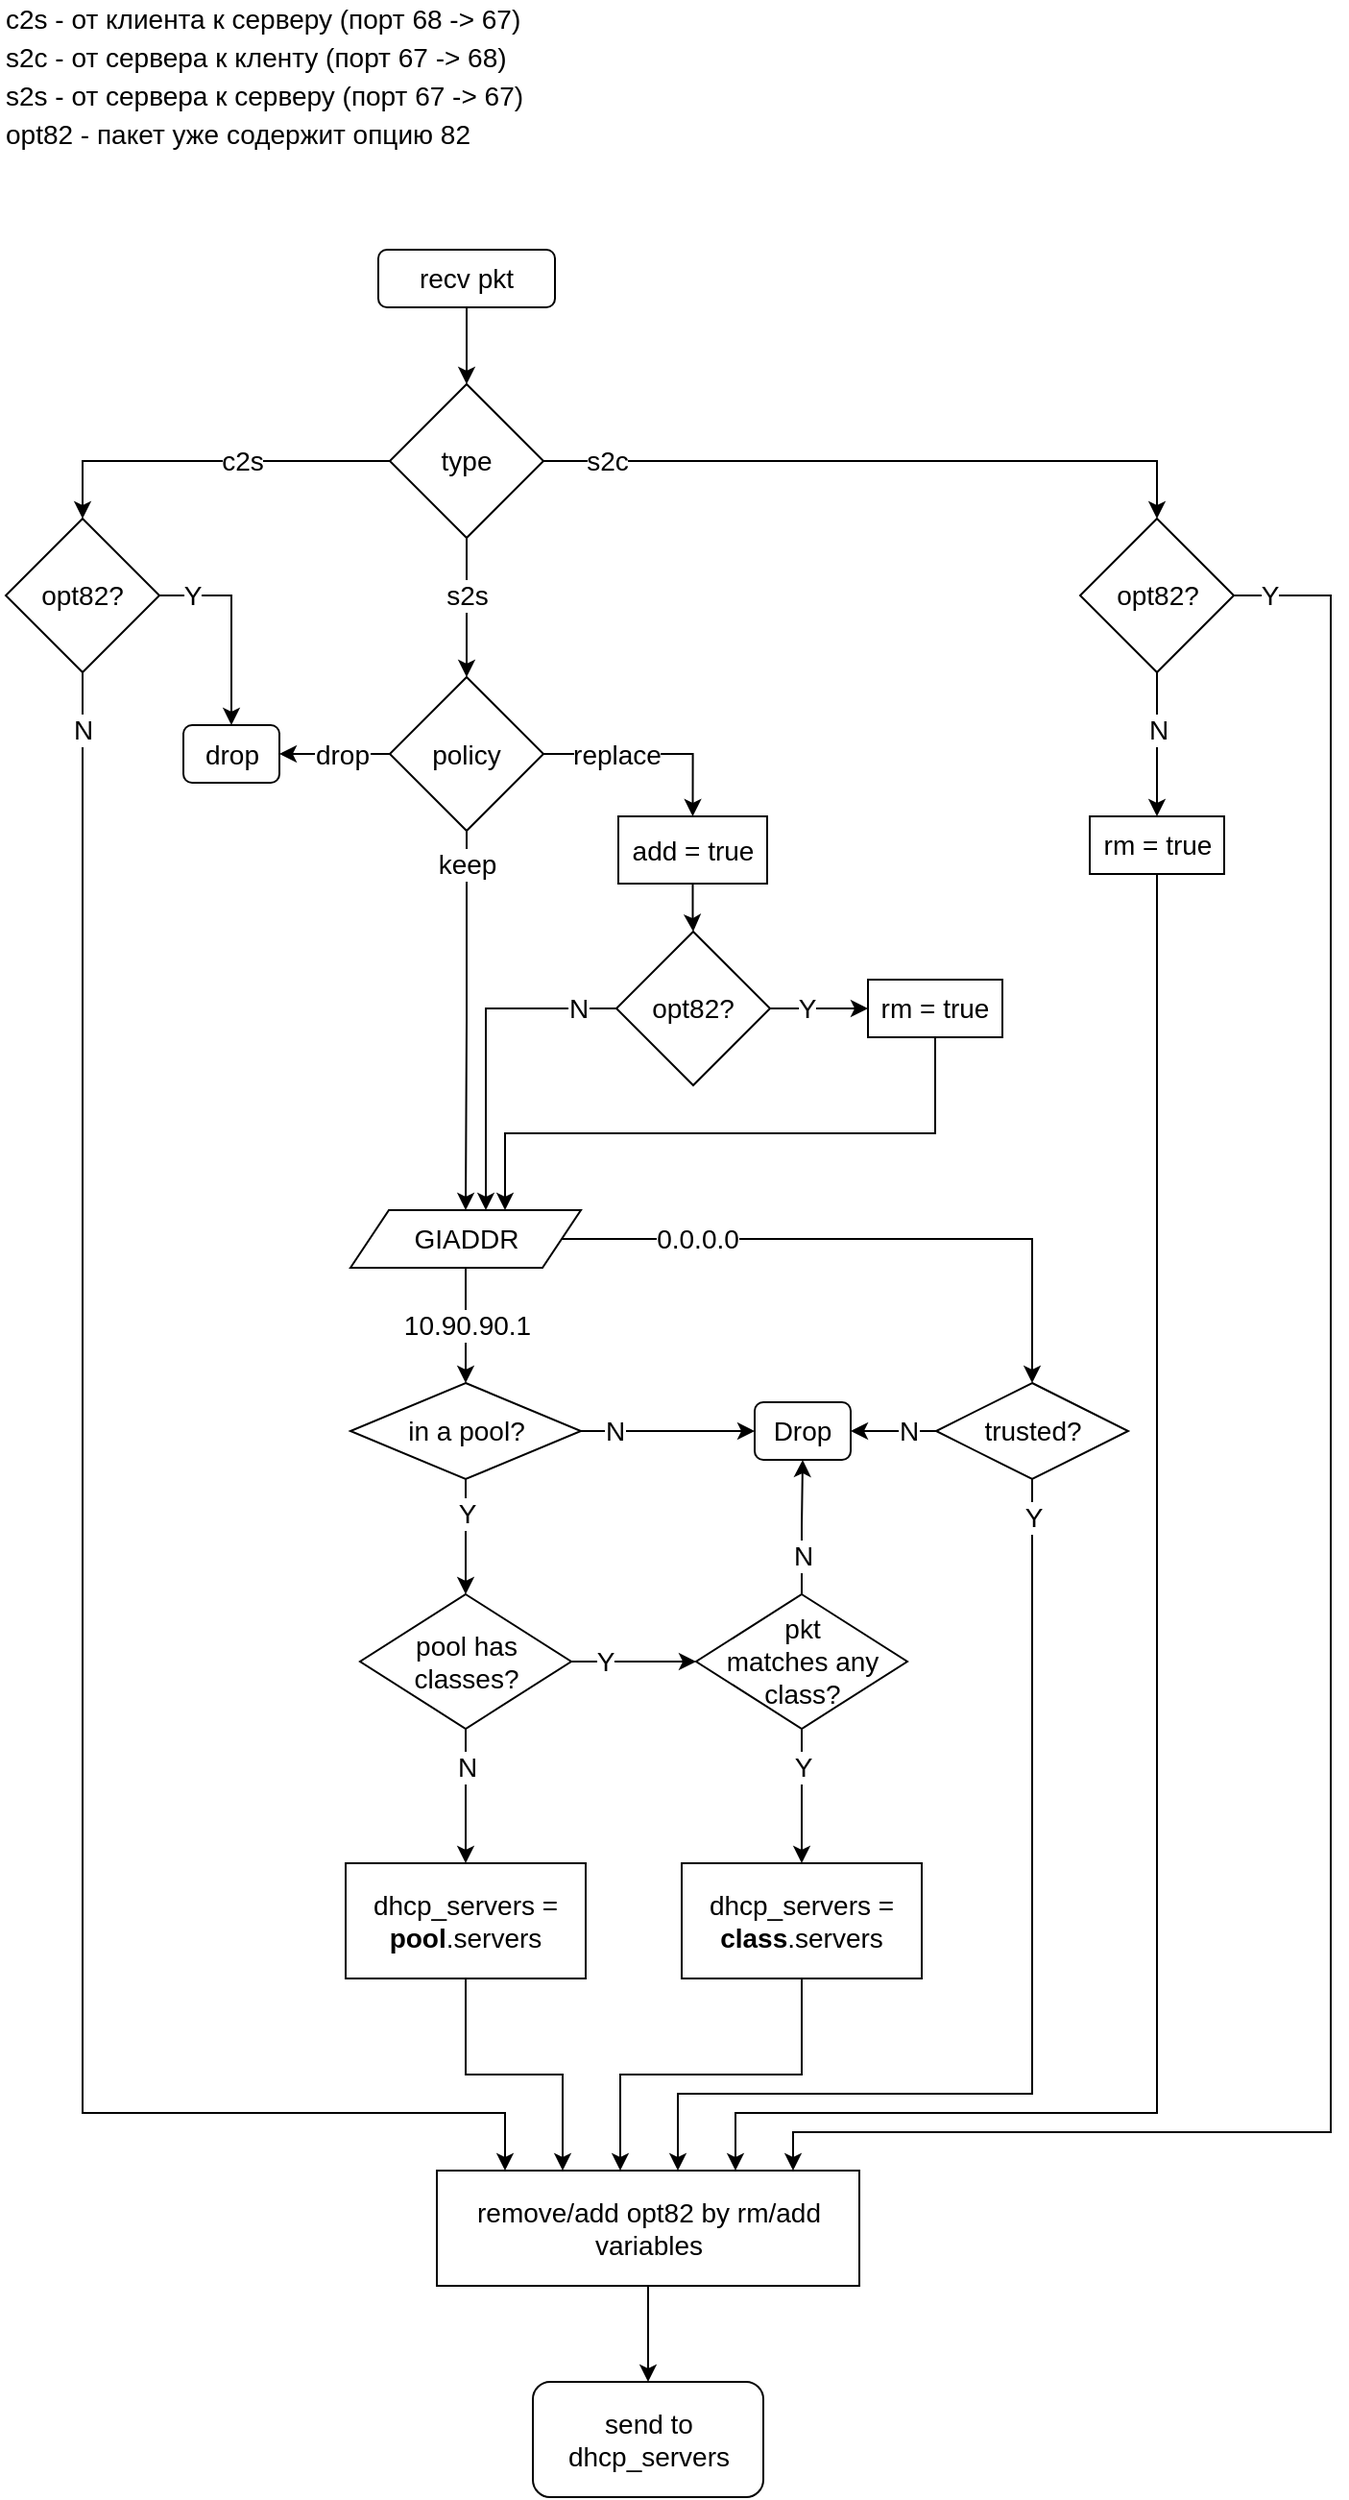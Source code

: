<mxfile version="14.2.5" type="github">
  <diagram id="TX5AygsmMYn5Sqxo0yGN" name="Page-1">
    <mxGraphModel dx="716" dy="483" grid="1" gridSize="10" guides="1" tooltips="1" connect="1" arrows="1" fold="1" page="1" pageScale="1" pageWidth="850" pageHeight="1100" math="0" shadow="0">
      <root>
        <mxCell id="0" />
        <mxCell id="1" parent="0" />
        <mxCell id="Aw4snWHt7EFA5zKAU956-2" style="edgeStyle=orthogonalEdgeStyle;rounded=0;orthogonalLoop=1;jettySize=auto;html=1;exitX=1;exitY=0.5;exitDx=0;exitDy=0;entryX=0.5;entryY=0;entryDx=0;entryDy=0;" edge="1" parent="1" source="Aw4snWHt7EFA5zKAU956-1" target="Aw4snWHt7EFA5zKAU956-15">
          <mxGeometry relative="1" as="geometry">
            <mxPoint x="459.5" y="760" as="targetPoint" />
            <Array as="points">
              <mxPoint x="565" y="665" />
            </Array>
          </mxGeometry>
        </mxCell>
        <mxCell id="Aw4snWHt7EFA5zKAU956-5" style="edgeStyle=orthogonalEdgeStyle;rounded=0;orthogonalLoop=1;jettySize=auto;html=1;exitX=0.5;exitY=1;exitDx=0;exitDy=0;entryX=0.5;entryY=0;entryDx=0;entryDy=0;" edge="1" parent="1" source="Aw4snWHt7EFA5zKAU956-1" target="Aw4snWHt7EFA5zKAU956-7">
          <mxGeometry relative="1" as="geometry">
            <mxPoint x="269.5" y="810" as="targetPoint" />
          </mxGeometry>
        </mxCell>
        <mxCell id="Aw4snWHt7EFA5zKAU956-1" value="GIADDR" style="shape=parallelogram;perimeter=parallelogramPerimeter;whiteSpace=wrap;html=1;fixedSize=1;fontSize=14;" vertex="1" parent="1">
          <mxGeometry x="209.5" y="650" width="120" height="30" as="geometry" />
        </mxCell>
        <mxCell id="Aw4snWHt7EFA5zKAU956-6" value="&lt;div style=&quot;font-size: 14px;&quot;&gt;10.90.90.1&lt;/div&gt;" style="text;html=1;align=center;verticalAlign=middle;resizable=0;points=[];autosize=1;labelBackgroundColor=#ffffff;fontSize=14;" vertex="1" parent="1">
          <mxGeometry x="229.5" y="700" width="80" height="20" as="geometry" />
        </mxCell>
        <mxCell id="Aw4snWHt7EFA5zKAU956-14" style="edgeStyle=orthogonalEdgeStyle;rounded=0;orthogonalLoop=1;jettySize=auto;html=1;entryX=0;entryY=0.5;entryDx=0;entryDy=0;fontSize=14;" edge="1" parent="1" source="Aw4snWHt7EFA5zKAU956-7" target="Aw4snWHt7EFA5zKAU956-8">
          <mxGeometry relative="1" as="geometry" />
        </mxCell>
        <mxCell id="Aw4snWHt7EFA5zKAU956-23" style="edgeStyle=orthogonalEdgeStyle;rounded=0;orthogonalLoop=1;jettySize=auto;html=1;fontSize=14;" edge="1" parent="1" source="Aw4snWHt7EFA5zKAU956-7" target="Aw4snWHt7EFA5zKAU956-25">
          <mxGeometry relative="1" as="geometry">
            <mxPoint x="269.5" y="840" as="targetPoint" />
          </mxGeometry>
        </mxCell>
        <mxCell id="Aw4snWHt7EFA5zKAU956-7" value="in a pool?" style="rhombus;whiteSpace=wrap;html=1;labelBackgroundColor=#ffffff;fontSize=14;" vertex="1" parent="1">
          <mxGeometry x="209.5" y="740" width="120" height="50" as="geometry" />
        </mxCell>
        <mxCell id="Aw4snWHt7EFA5zKAU956-8" value="Drop" style="rounded=1;whiteSpace=wrap;html=1;labelBackgroundColor=#ffffff;fontSize=14;" vertex="1" parent="1">
          <mxGeometry x="420" y="750" width="50" height="30" as="geometry" />
        </mxCell>
        <mxCell id="Aw4snWHt7EFA5zKAU956-11" value="N" style="text;html=1;align=center;verticalAlign=middle;resizable=0;points=[];autosize=1;fontSize=14;labelBackgroundColor=#ffffff;" vertex="1" parent="1">
          <mxGeometry x="331.5" y="755" width="30" height="20" as="geometry" />
        </mxCell>
        <mxCell id="Aw4snWHt7EFA5zKAU956-20" style="edgeStyle=orthogonalEdgeStyle;rounded=0;orthogonalLoop=1;jettySize=auto;html=1;entryX=1;entryY=0.5;entryDx=0;entryDy=0;fontSize=14;" edge="1" parent="1" source="Aw4snWHt7EFA5zKAU956-15" target="Aw4snWHt7EFA5zKAU956-8">
          <mxGeometry relative="1" as="geometry" />
        </mxCell>
        <mxCell id="Aw4snWHt7EFA5zKAU956-43" style="edgeStyle=orthogonalEdgeStyle;rounded=0;orthogonalLoop=1;jettySize=auto;html=1;fontSize=14;" edge="1" parent="1" source="Aw4snWHt7EFA5zKAU956-15" target="Aw4snWHt7EFA5zKAU956-45">
          <mxGeometry relative="1" as="geometry">
            <mxPoint x="619.5" y="1180" as="targetPoint" />
            <Array as="points">
              <mxPoint x="565" y="1110" />
              <mxPoint x="380" y="1110" />
            </Array>
          </mxGeometry>
        </mxCell>
        <mxCell id="Aw4snWHt7EFA5zKAU956-15" value="trusted?" style="rhombus;whiteSpace=wrap;html=1;labelBackgroundColor=#ffffff;fontSize=14;" vertex="1" parent="1">
          <mxGeometry x="514.5" y="740" width="100" height="50" as="geometry" />
        </mxCell>
        <mxCell id="Aw4snWHt7EFA5zKAU956-16" value="0.0.0.0" style="text;html=1;align=center;verticalAlign=middle;resizable=0;points=[];autosize=1;fontSize=14;labelBackgroundColor=#ffffff;" vertex="1" parent="1">
          <mxGeometry x="359.5" y="655" width="60" height="20" as="geometry" />
        </mxCell>
        <mxCell id="Aw4snWHt7EFA5zKAU956-21" value="N" style="text;html=1;align=center;verticalAlign=middle;resizable=0;points=[];autosize=1;fontSize=14;labelBackgroundColor=#ffffff;" vertex="1" parent="1">
          <mxGeometry x="484.5" y="755" width="30" height="20" as="geometry" />
        </mxCell>
        <mxCell id="Aw4snWHt7EFA5zKAU956-24" value="Y" style="text;html=1;align=center;verticalAlign=middle;resizable=0;points=[];autosize=1;fontSize=14;labelBackgroundColor=#ffffff;" vertex="1" parent="1">
          <mxGeometry x="259.5" y="798" width="20" height="20" as="geometry" />
        </mxCell>
        <mxCell id="Aw4snWHt7EFA5zKAU956-27" style="edgeStyle=orthogonalEdgeStyle;rounded=0;orthogonalLoop=1;jettySize=auto;html=1;entryX=0;entryY=0.5;entryDx=0;entryDy=0;fontSize=14;" edge="1" parent="1" source="Aw4snWHt7EFA5zKAU956-25" target="Aw4snWHt7EFA5zKAU956-26">
          <mxGeometry relative="1" as="geometry" />
        </mxCell>
        <mxCell id="Aw4snWHt7EFA5zKAU956-31" style="edgeStyle=orthogonalEdgeStyle;rounded=0;orthogonalLoop=1;jettySize=auto;html=1;entryX=0.5;entryY=0;entryDx=0;entryDy=0;fontSize=14;" edge="1" parent="1" source="Aw4snWHt7EFA5zKAU956-25" target="Aw4snWHt7EFA5zKAU956-36">
          <mxGeometry relative="1" as="geometry">
            <mxPoint x="269.5" y="970" as="targetPoint" />
          </mxGeometry>
        </mxCell>
        <mxCell id="Aw4snWHt7EFA5zKAU956-25" value="pool has classes?" style="rhombus;whiteSpace=wrap;html=1;labelBackgroundColor=none;fontSize=14;" vertex="1" parent="1">
          <mxGeometry x="214.5" y="850" width="110" height="70" as="geometry" />
        </mxCell>
        <mxCell id="Aw4snWHt7EFA5zKAU956-33" style="edgeStyle=orthogonalEdgeStyle;rounded=0;orthogonalLoop=1;jettySize=auto;html=1;fontSize=14;entryX=0.5;entryY=0;entryDx=0;entryDy=0;" edge="1" parent="1" source="Aw4snWHt7EFA5zKAU956-26" target="Aw4snWHt7EFA5zKAU956-37">
          <mxGeometry relative="1" as="geometry">
            <mxPoint x="444.5" y="970" as="targetPoint" />
            <Array as="points" />
          </mxGeometry>
        </mxCell>
        <mxCell id="Aw4snWHt7EFA5zKAU956-106" style="edgeStyle=orthogonalEdgeStyle;rounded=0;orthogonalLoop=1;jettySize=auto;html=1;entryX=0.5;entryY=1;entryDx=0;entryDy=0;fontSize=14;" edge="1" parent="1" source="Aw4snWHt7EFA5zKAU956-26" target="Aw4snWHt7EFA5zKAU956-8">
          <mxGeometry relative="1" as="geometry" />
        </mxCell>
        <mxCell id="Aw4snWHt7EFA5zKAU956-26" value="&lt;div&gt;pkt&lt;/div&gt;&lt;div&gt; matches any class?&lt;/div&gt;" style="rhombus;whiteSpace=wrap;html=1;labelBackgroundColor=none;fontSize=14;" vertex="1" parent="1">
          <mxGeometry x="389.5" y="850" width="110" height="70" as="geometry" />
        </mxCell>
        <mxCell id="Aw4snWHt7EFA5zKAU956-28" value="Y" style="text;html=1;align=center;verticalAlign=middle;resizable=0;points=[];autosize=1;fontSize=14;labelBackgroundColor=#ffffff;" vertex="1" parent="1">
          <mxGeometry x="331.5" y="875" width="20" height="20" as="geometry" />
        </mxCell>
        <mxCell id="Aw4snWHt7EFA5zKAU956-30" value="N" style="text;html=1;align=center;verticalAlign=middle;resizable=0;points=[];autosize=1;fontSize=14;labelBackgroundColor=#ffffff;" vertex="1" parent="1">
          <mxGeometry x="430" y="820" width="30" height="20" as="geometry" />
        </mxCell>
        <mxCell id="Aw4snWHt7EFA5zKAU956-32" value="N" style="text;html=1;align=center;verticalAlign=middle;resizable=0;points=[];autosize=1;fontSize=14;labelBackgroundColor=#ffffff;" vertex="1" parent="1">
          <mxGeometry x="254.5" y="930" width="30" height="20" as="geometry" />
        </mxCell>
        <mxCell id="Aw4snWHt7EFA5zKAU956-34" value="Y" style="text;html=1;align=center;verticalAlign=middle;resizable=0;points=[];autosize=1;fontSize=14;labelBackgroundColor=#ffffff;" vertex="1" parent="1">
          <mxGeometry x="434.5" y="930" width="20" height="20" as="geometry" />
        </mxCell>
        <mxCell id="Aw4snWHt7EFA5zKAU956-41" style="edgeStyle=orthogonalEdgeStyle;rounded=0;orthogonalLoop=1;jettySize=auto;html=1;fontSize=14;" edge="1" parent="1" source="Aw4snWHt7EFA5zKAU956-36" target="Aw4snWHt7EFA5zKAU956-45">
          <mxGeometry relative="1" as="geometry">
            <mxPoint x="364.5" y="1140" as="targetPoint" />
            <Array as="points">
              <mxPoint x="270" y="1100" />
              <mxPoint x="320" y="1100" />
            </Array>
          </mxGeometry>
        </mxCell>
        <mxCell id="Aw4snWHt7EFA5zKAU956-36" value="dhcp_servers = &lt;b&gt;pool&lt;/b&gt;.servers" style="rounded=0;whiteSpace=wrap;html=1;labelBackgroundColor=none;fontSize=14;" vertex="1" parent="1">
          <mxGeometry x="207" y="990" width="125" height="60" as="geometry" />
        </mxCell>
        <mxCell id="Aw4snWHt7EFA5zKAU956-42" style="edgeStyle=orthogonalEdgeStyle;rounded=0;orthogonalLoop=1;jettySize=auto;html=1;fontSize=14;" edge="1" parent="1" source="Aw4snWHt7EFA5zKAU956-37" target="Aw4snWHt7EFA5zKAU956-45">
          <mxGeometry relative="1" as="geometry">
            <mxPoint x="364.5" y="1140" as="targetPoint" />
            <Array as="points">
              <mxPoint x="445" y="1100" />
              <mxPoint x="350" y="1100" />
            </Array>
          </mxGeometry>
        </mxCell>
        <mxCell id="Aw4snWHt7EFA5zKAU956-37" value="dhcp_servers = &lt;b&gt;class&lt;/b&gt;.servers" style="rounded=0;whiteSpace=wrap;html=1;labelBackgroundColor=none;fontSize=14;" vertex="1" parent="1">
          <mxGeometry x="382" y="990" width="125" height="60" as="geometry" />
        </mxCell>
        <mxCell id="Aw4snWHt7EFA5zKAU956-44" value="Y" style="text;html=1;align=center;verticalAlign=middle;resizable=0;points=[];autosize=1;fontSize=14;labelBackgroundColor=#ffffff;" vertex="1" parent="1">
          <mxGeometry x="554.5" y="800" width="20" height="20" as="geometry" />
        </mxCell>
        <mxCell id="Aw4snWHt7EFA5zKAU956-47" style="edgeStyle=orthogonalEdgeStyle;rounded=0;orthogonalLoop=1;jettySize=auto;html=1;entryX=0.5;entryY=0;entryDx=0;entryDy=0;fontSize=14;" edge="1" parent="1" source="Aw4snWHt7EFA5zKAU956-45" target="Aw4snWHt7EFA5zKAU956-46">
          <mxGeometry relative="1" as="geometry" />
        </mxCell>
        <mxCell id="Aw4snWHt7EFA5zKAU956-45" value="remove/add opt82 by rm/add variables" style="rounded=0;whiteSpace=wrap;html=1;labelBackgroundColor=none;fontSize=14;" vertex="1" parent="1">
          <mxGeometry x="254.5" y="1150" width="220" height="60" as="geometry" />
        </mxCell>
        <mxCell id="Aw4snWHt7EFA5zKAU956-46" value="send to dhcp_servers" style="rounded=1;whiteSpace=wrap;html=1;labelBackgroundColor=none;fontSize=14;" vertex="1" parent="1">
          <mxGeometry x="304.5" y="1260" width="120" height="60" as="geometry" />
        </mxCell>
        <mxCell id="Aw4snWHt7EFA5zKAU956-59" style="edgeStyle=orthogonalEdgeStyle;rounded=0;orthogonalLoop=1;jettySize=auto;html=1;entryX=0.5;entryY=0;entryDx=0;entryDy=0;fontSize=14;" edge="1" parent="1" source="Aw4snWHt7EFA5zKAU956-52" target="Aw4snWHt7EFA5zKAU956-58">
          <mxGeometry relative="1" as="geometry" />
        </mxCell>
        <mxCell id="Aw4snWHt7EFA5zKAU956-63" style="edgeStyle=orthogonalEdgeStyle;rounded=0;orthogonalLoop=1;jettySize=auto;html=1;entryX=0.5;entryY=0;entryDx=0;entryDy=0;fontSize=14;" edge="1" parent="1" source="Aw4snWHt7EFA5zKAU956-52" target="Aw4snWHt7EFA5zKAU956-62">
          <mxGeometry relative="1" as="geometry" />
        </mxCell>
        <mxCell id="Aw4snWHt7EFA5zKAU956-73" style="edgeStyle=orthogonalEdgeStyle;rounded=0;orthogonalLoop=1;jettySize=auto;html=1;fontSize=14;" edge="1" parent="1" source="Aw4snWHt7EFA5zKAU956-52" target="Aw4snWHt7EFA5zKAU956-72">
          <mxGeometry relative="1" as="geometry" />
        </mxCell>
        <mxCell id="Aw4snWHt7EFA5zKAU956-52" value="type" style="rhombus;whiteSpace=wrap;html=1;labelBackgroundColor=none;fontSize=14;" vertex="1" parent="1">
          <mxGeometry x="230" y="220" width="80" height="80" as="geometry" />
        </mxCell>
        <mxCell id="Aw4snWHt7EFA5zKAU956-54" style="edgeStyle=orthogonalEdgeStyle;rounded=0;orthogonalLoop=1;jettySize=auto;html=1;entryX=0.5;entryY=0;entryDx=0;entryDy=0;fontSize=14;" edge="1" parent="1" source="Aw4snWHt7EFA5zKAU956-53" target="Aw4snWHt7EFA5zKAU956-52">
          <mxGeometry relative="1" as="geometry" />
        </mxCell>
        <mxCell id="Aw4snWHt7EFA5zKAU956-53" value="recv pkt" style="rounded=1;whiteSpace=wrap;html=1;labelBackgroundColor=none;fontSize=14;" vertex="1" parent="1">
          <mxGeometry x="224" y="150" width="92" height="30" as="geometry" />
        </mxCell>
        <mxCell id="Aw4snWHt7EFA5zKAU956-55" value="c2s - от клиента к серверу (порт 68 -&amp;gt; 67)" style="text;html=1;align=left;verticalAlign=middle;resizable=0;points=[];autosize=1;fontSize=14;" vertex="1" parent="1">
          <mxGeometry x="27.5" y="20" width="280" height="20" as="geometry" />
        </mxCell>
        <mxCell id="Aw4snWHt7EFA5zKAU956-56" value="s2c - от сервера к кленту (порт 67 -&amp;gt; 68)" style="text;html=1;align=left;verticalAlign=middle;resizable=0;points=[];autosize=1;fontSize=14;" vertex="1" parent="1">
          <mxGeometry x="27.5" y="40" width="280" height="20" as="geometry" />
        </mxCell>
        <mxCell id="Aw4snWHt7EFA5zKAU956-57" value="s2s - от сервера к серверу (порт 67 -&amp;gt; 67)" style="text;html=1;align=left;verticalAlign=middle;resizable=0;points=[];autosize=1;fontSize=14;" vertex="1" parent="1">
          <mxGeometry x="27.5" y="60" width="290" height="20" as="geometry" />
        </mxCell>
        <mxCell id="Aw4snWHt7EFA5zKAU956-84" style="edgeStyle=orthogonalEdgeStyle;rounded=0;orthogonalLoop=1;jettySize=auto;html=1;fontSize=14;exitX=0.5;exitY=1;exitDx=0;exitDy=0;" edge="1" parent="1" source="Aw4snWHt7EFA5zKAU956-69" target="Aw4snWHt7EFA5zKAU956-45">
          <mxGeometry relative="1" as="geometry">
            <mxPoint x="660" y="500" as="sourcePoint" />
            <mxPoint x="690" y="535" as="targetPoint" />
            <Array as="points">
              <mxPoint x="630" y="1120" />
              <mxPoint x="410" y="1120" />
            </Array>
          </mxGeometry>
        </mxCell>
        <mxCell id="Aw4snWHt7EFA5zKAU956-104" style="edgeStyle=orthogonalEdgeStyle;rounded=0;orthogonalLoop=1;jettySize=auto;html=1;entryX=0.5;entryY=0;entryDx=0;entryDy=0;fontSize=14;" edge="1" parent="1" source="Aw4snWHt7EFA5zKAU956-58" target="Aw4snWHt7EFA5zKAU956-69">
          <mxGeometry relative="1" as="geometry" />
        </mxCell>
        <mxCell id="Aw4snWHt7EFA5zKAU956-58" value="opt82?" style="rhombus;whiteSpace=wrap;html=1;labelBackgroundColor=none;fontSize=14;align=center;" vertex="1" parent="1">
          <mxGeometry x="589.5" y="290" width="80" height="80" as="geometry" />
        </mxCell>
        <mxCell id="Aw4snWHt7EFA5zKAU956-60" value="s2c" style="text;html=1;align=center;verticalAlign=middle;resizable=0;points=[];autosize=1;fontSize=14;labelBackgroundColor=#ffffff;labelBorderColor=none;" vertex="1" parent="1">
          <mxGeometry x="323" y="250" width="40" height="20" as="geometry" />
        </mxCell>
        <mxCell id="Aw4snWHt7EFA5zKAU956-67" style="edgeStyle=orthogonalEdgeStyle;rounded=0;orthogonalLoop=1;jettySize=auto;html=1;entryX=0.5;entryY=0;entryDx=0;entryDy=0;fontSize=14;" edge="1" parent="1" source="Aw4snWHt7EFA5zKAU956-62" target="Aw4snWHt7EFA5zKAU956-66">
          <mxGeometry relative="1" as="geometry" />
        </mxCell>
        <mxCell id="Aw4snWHt7EFA5zKAU956-81" style="edgeStyle=orthogonalEdgeStyle;rounded=0;orthogonalLoop=1;jettySize=auto;html=1;fontSize=14;" edge="1" parent="1" source="Aw4snWHt7EFA5zKAU956-62" target="Aw4snWHt7EFA5zKAU956-45">
          <mxGeometry relative="1" as="geometry">
            <mxPoint x="69.5" y="490" as="targetPoint" />
            <Array as="points">
              <mxPoint x="70" y="1120" />
              <mxPoint x="290" y="1120" />
            </Array>
          </mxGeometry>
        </mxCell>
        <mxCell id="Aw4snWHt7EFA5zKAU956-62" value="&lt;div align=&quot;center&quot;&gt;opt82?&lt;/div&gt;" style="rhombus;whiteSpace=wrap;html=1;labelBackgroundColor=#ffffff;fontSize=14;align=center;" vertex="1" parent="1">
          <mxGeometry x="30" y="290" width="80" height="80" as="geometry" />
        </mxCell>
        <mxCell id="Aw4snWHt7EFA5zKAU956-64" value="c2s" style="text;html=1;align=center;verticalAlign=middle;resizable=0;points=[];autosize=1;fontSize=14;labelBackgroundColor=#ffffff;labelBorderColor=none;" vertex="1" parent="1">
          <mxGeometry x="132.5" y="250" width="40" height="20" as="geometry" />
        </mxCell>
        <mxCell id="Aw4snWHt7EFA5zKAU956-65" value="opt82 - пакет уже содержит опцию 82" style="text;html=1;align=left;verticalAlign=middle;resizable=0;points=[];autosize=1;fontSize=14;" vertex="1" parent="1">
          <mxGeometry x="27.5" y="80" width="260" height="20" as="geometry" />
        </mxCell>
        <mxCell id="Aw4snWHt7EFA5zKAU956-66" value="drop" style="rounded=1;whiteSpace=wrap;html=1;labelBackgroundColor=#ffffff;fontSize=14;align=center;" vertex="1" parent="1">
          <mxGeometry x="122.5" y="397.5" width="50" height="30" as="geometry" />
        </mxCell>
        <mxCell id="Aw4snWHt7EFA5zKAU956-68" value="Y" style="text;html=1;align=center;verticalAlign=middle;resizable=0;points=[];autosize=1;fontSize=14;labelBackgroundColor=#ffffff;labelBorderColor=none;" vertex="1" parent="1">
          <mxGeometry x="116.5" y="320" width="20" height="20" as="geometry" />
        </mxCell>
        <mxCell id="Aw4snWHt7EFA5zKAU956-85" style="edgeStyle=orthogonalEdgeStyle;rounded=0;orthogonalLoop=1;jettySize=auto;html=1;fontSize=14;exitX=1;exitY=0.5;exitDx=0;exitDy=0;" edge="1" parent="1" source="Aw4snWHt7EFA5zKAU956-58" target="Aw4snWHt7EFA5zKAU956-45">
          <mxGeometry relative="1" as="geometry">
            <mxPoint x="750" y="565" as="targetPoint" />
            <Array as="points">
              <mxPoint x="720" y="330" />
              <mxPoint x="720" y="1130" />
              <mxPoint x="440" y="1130" />
            </Array>
          </mxGeometry>
        </mxCell>
        <mxCell id="Aw4snWHt7EFA5zKAU956-69" value="rm = true" style="rounded=0;whiteSpace=wrap;html=1;labelBackgroundColor=#ffffff;fontSize=14;align=center;" vertex="1" parent="1">
          <mxGeometry x="594.5" y="445" width="70" height="30" as="geometry" />
        </mxCell>
        <mxCell id="Aw4snWHt7EFA5zKAU956-71" value="Y" style="text;html=1;align=center;verticalAlign=middle;resizable=0;points=[];autosize=1;fontSize=14;labelBackgroundColor=#ffffff;labelBorderColor=none;" vertex="1" parent="1">
          <mxGeometry x="677.5" y="320" width="20" height="20" as="geometry" />
        </mxCell>
        <mxCell id="Aw4snWHt7EFA5zKAU956-77" style="edgeStyle=orthogonalEdgeStyle;rounded=0;orthogonalLoop=1;jettySize=auto;html=1;entryX=1;entryY=0.5;entryDx=0;entryDy=0;fontSize=14;" edge="1" parent="1" source="Aw4snWHt7EFA5zKAU956-72" target="Aw4snWHt7EFA5zKAU956-66">
          <mxGeometry relative="1" as="geometry">
            <mxPoint x="130" y="400" as="targetPoint" />
          </mxGeometry>
        </mxCell>
        <mxCell id="Aw4snWHt7EFA5zKAU956-78" style="edgeStyle=orthogonalEdgeStyle;rounded=0;orthogonalLoop=1;jettySize=auto;html=1;entryX=0.5;entryY=0;entryDx=0;entryDy=0;fontSize=14;" edge="1" parent="1" source="Aw4snWHt7EFA5zKAU956-72" target="Aw4snWHt7EFA5zKAU956-75">
          <mxGeometry relative="1" as="geometry" />
        </mxCell>
        <mxCell id="Aw4snWHt7EFA5zKAU956-87" style="edgeStyle=orthogonalEdgeStyle;rounded=0;orthogonalLoop=1;jettySize=auto;html=1;fontSize=14;" edge="1" parent="1" source="Aw4snWHt7EFA5zKAU956-72" target="Aw4snWHt7EFA5zKAU956-1">
          <mxGeometry relative="1" as="geometry" />
        </mxCell>
        <mxCell id="Aw4snWHt7EFA5zKAU956-72" value="policy" style="rhombus;whiteSpace=wrap;html=1;labelBackgroundColor=none;fontSize=14;" vertex="1" parent="1">
          <mxGeometry x="230" y="372.5" width="80" height="80" as="geometry" />
        </mxCell>
        <mxCell id="Aw4snWHt7EFA5zKAU956-74" value="s2s" style="text;html=1;align=center;verticalAlign=middle;resizable=0;points=[];autosize=1;fontSize=14;labelBackgroundColor=#ffffff;labelBorderColor=none;" vertex="1" parent="1">
          <mxGeometry x="250" y="320" width="40" height="20" as="geometry" />
        </mxCell>
        <mxCell id="Aw4snWHt7EFA5zKAU956-94" style="edgeStyle=orthogonalEdgeStyle;rounded=0;orthogonalLoop=1;jettySize=auto;html=1;entryX=0.5;entryY=0;entryDx=0;entryDy=0;fontSize=14;" edge="1" parent="1" source="Aw4snWHt7EFA5zKAU956-75" target="Aw4snWHt7EFA5zKAU956-90">
          <mxGeometry relative="1" as="geometry" />
        </mxCell>
        <mxCell id="Aw4snWHt7EFA5zKAU956-75" value="add = true" style="rounded=0;whiteSpace=wrap;html=1;labelBackgroundColor=#ffffff;fontSize=14;align=center;" vertex="1" parent="1">
          <mxGeometry x="349" y="445" width="77.5" height="35" as="geometry" />
        </mxCell>
        <mxCell id="Aw4snWHt7EFA5zKAU956-79" value="drop" style="text;html=1;align=center;verticalAlign=middle;resizable=0;points=[];autosize=1;fontSize=14;labelBackgroundColor=#ffffff;labelBorderColor=none;" vertex="1" parent="1">
          <mxGeometry x="184.5" y="402.5" width="40" height="20" as="geometry" />
        </mxCell>
        <mxCell id="Aw4snWHt7EFA5zKAU956-80" value="replace" style="text;html=1;align=center;verticalAlign=middle;resizable=0;points=[];autosize=1;fontSize=14;labelBackgroundColor=#ffffff;labelBorderColor=none;" vertex="1" parent="1">
          <mxGeometry x="317.5" y="402.5" width="60" height="20" as="geometry" />
        </mxCell>
        <mxCell id="Aw4snWHt7EFA5zKAU956-88" value="keep" style="text;html=1;align=center;verticalAlign=middle;resizable=0;points=[];autosize=1;fontSize=14;labelBackgroundColor=#ffffff;labelBorderColor=none;" vertex="1" parent="1">
          <mxGeometry x="244.5" y="460" width="50" height="20" as="geometry" />
        </mxCell>
        <mxCell id="Aw4snWHt7EFA5zKAU956-92" style="edgeStyle=orthogonalEdgeStyle;rounded=0;orthogonalLoop=1;jettySize=auto;html=1;entryX=0;entryY=0.5;entryDx=0;entryDy=0;fontSize=14;" edge="1" parent="1" source="Aw4snWHt7EFA5zKAU956-90" target="Aw4snWHt7EFA5zKAU956-91">
          <mxGeometry relative="1" as="geometry" />
        </mxCell>
        <mxCell id="Aw4snWHt7EFA5zKAU956-100" style="edgeStyle=orthogonalEdgeStyle;rounded=0;orthogonalLoop=1;jettySize=auto;html=1;fontSize=14;" edge="1" parent="1" source="Aw4snWHt7EFA5zKAU956-90" target="Aw4snWHt7EFA5zKAU956-1">
          <mxGeometry relative="1" as="geometry">
            <Array as="points">
              <mxPoint x="280" y="545" />
            </Array>
          </mxGeometry>
        </mxCell>
        <mxCell id="Aw4snWHt7EFA5zKAU956-90" value="opt82?" style="rhombus;whiteSpace=wrap;html=1;labelBackgroundColor=none;fontSize=14;align=center;" vertex="1" parent="1">
          <mxGeometry x="348" y="505" width="80" height="80" as="geometry" />
        </mxCell>
        <mxCell id="Aw4snWHt7EFA5zKAU956-98" style="edgeStyle=orthogonalEdgeStyle;rounded=0;orthogonalLoop=1;jettySize=auto;html=1;fontSize=14;" edge="1" parent="1" source="Aw4snWHt7EFA5zKAU956-91" target="Aw4snWHt7EFA5zKAU956-1">
          <mxGeometry relative="1" as="geometry">
            <Array as="points">
              <mxPoint x="514" y="610" />
              <mxPoint x="290" y="610" />
            </Array>
          </mxGeometry>
        </mxCell>
        <mxCell id="Aw4snWHt7EFA5zKAU956-91" value="rm = true" style="rounded=0;whiteSpace=wrap;html=1;labelBackgroundColor=#ffffff;fontSize=14;align=center;" vertex="1" parent="1">
          <mxGeometry x="479" y="530" width="70" height="30" as="geometry" />
        </mxCell>
        <mxCell id="Aw4snWHt7EFA5zKAU956-93" value="Y" style="text;html=1;align=center;verticalAlign=middle;resizable=0;points=[];autosize=1;fontSize=14;labelBackgroundColor=#ffffff;labelBorderColor=none;" vertex="1" parent="1">
          <mxGeometry x="436.5" y="535" width="20" height="20" as="geometry" />
        </mxCell>
        <mxCell id="Aw4snWHt7EFA5zKAU956-96" value="N" style="text;html=1;align=center;verticalAlign=middle;resizable=0;points=[];autosize=1;fontSize=14;labelBackgroundColor=#ffffff;labelBorderColor=none;" vertex="1" parent="1">
          <mxGeometry x="312.5" y="535" width="30" height="20" as="geometry" />
        </mxCell>
        <mxCell id="Aw4snWHt7EFA5zKAU956-101" value="N" style="text;html=1;align=center;verticalAlign=middle;resizable=0;points=[];autosize=1;fontSize=14;labelBackgroundColor=#ffffff;labelBorderColor=none;" vertex="1" parent="1">
          <mxGeometry x="55" y="390" width="30" height="20" as="geometry" />
        </mxCell>
        <mxCell id="Aw4snWHt7EFA5zKAU956-102" value="N" style="text;html=1;align=center;verticalAlign=middle;resizable=0;points=[];autosize=1;fontSize=14;labelBackgroundColor=#ffffff;labelBorderColor=none;" vertex="1" parent="1">
          <mxGeometry x="614.5" y="390" width="30" height="20" as="geometry" />
        </mxCell>
      </root>
    </mxGraphModel>
  </diagram>
</mxfile>
